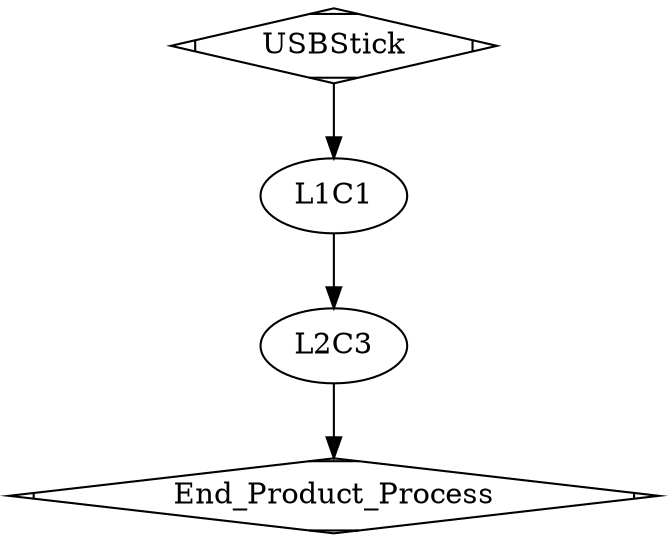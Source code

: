 digraph G {
	subgraph cluster_0 {
		style=filled;
		color=lightgrey;
		node [style=filled,color=white];
		label = "process #1";
	}USBStick->L1C1->L2C3->End_Product_Process;
    USBStick[shape=Mdiamond];
	End_Product_Process [shape=Mdiamond];
    }